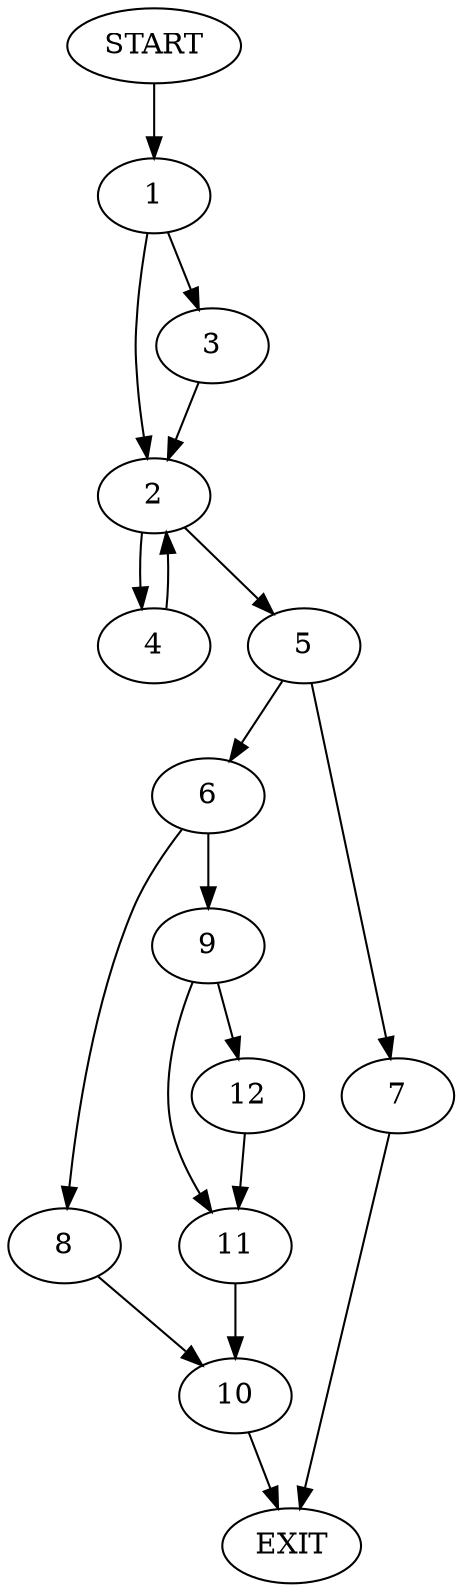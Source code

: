 digraph {
0 [label="START"]
13 [label="EXIT"]
0 -> 1
1 -> 2
1 -> 3
3 -> 2
2 -> 4
2 -> 5
4 -> 2
5 -> 6
5 -> 7
6 -> 8
6 -> 9
7 -> 13
8 -> 10
9 -> 11
9 -> 12
12 -> 11
11 -> 10
10 -> 13
}
